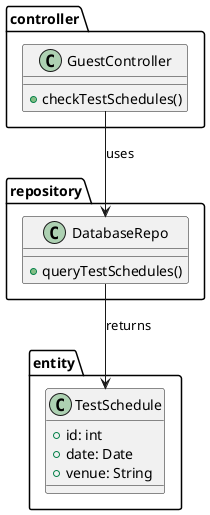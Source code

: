 ; filepath: /home/slightlywind/Repositories/Legacy/SWD392/class_diagrams/checking_test_schedules.puml
@startuml
package controller {
    class GuestController {
        +checkTestSchedules()
    }
}

package repository {
    class DatabaseRepo {
        +queryTestSchedules()
    }
}

package entity {
    class TestSchedule {
        +id: int
        +date: Date
        +venue: String
    }
}

GuestController --> DatabaseRepo : uses
DatabaseRepo --> TestSchedule : returns
@enduml